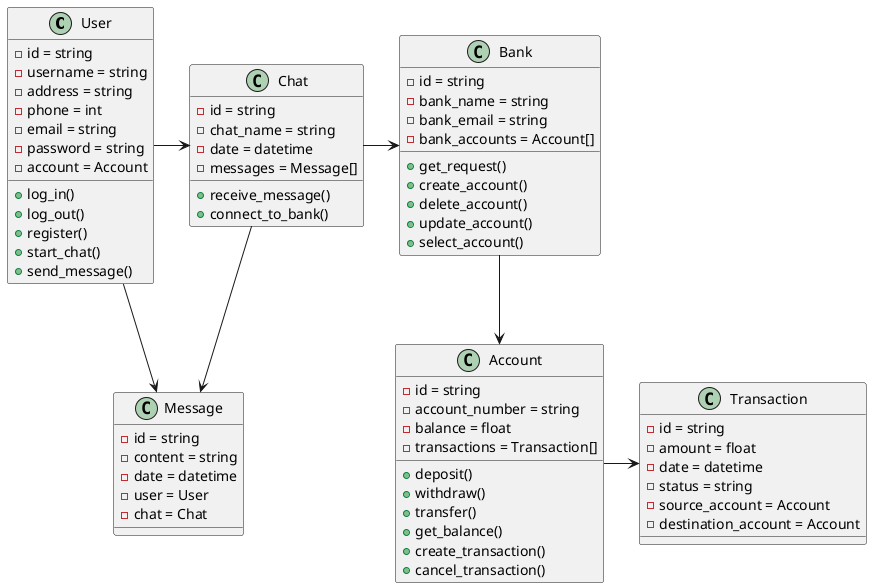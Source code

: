 @startuml bank_helper

'''Class diagram of a Bank Assistant that use a server-client architecture'''

class User {
    - id = string
    - username = string
    - address = string
    - phone = int
    - email = string
    - password = string
    - account = Account
    + log_in()
    + log_out()
    + register()
    + start_chat()
    + send_message()
}

class Message {
    - id = string
    - content = string
    - date = datetime
    - user = User
    - chat = Chat
}

class Chat {
    - id = string
    - chat_name = string
    - date = datetime
    - messages = Message[]
    + receive_message()
    + connect_to_bank()

}

class Bank {
    - id = string
    - bank_name = string
    - bank_email = string
    - bank_accounts = Account[]
    + get_request()
    + create_account()
    + delete_account()
    + update_account()
    + select_account()
}

class Account {
    - id = string
    - account_number = string
    - balance = float
    - transactions = Transaction[]
    + deposit()
    + withdraw()
    + transfer()
    + get_balance()
    + create_transaction()
    + cancel_transaction()
}

class Transaction {
    - id = string
    - amount = float
    - date = datetime
    - status = string
    - source_account = Account
    - destination_account = Account
}

User -d-> Message
User -r-> Chat
Chat -d-> Message
Chat -r-> Bank
Bank -d-> Account
Account -r-> Transaction

@enduml